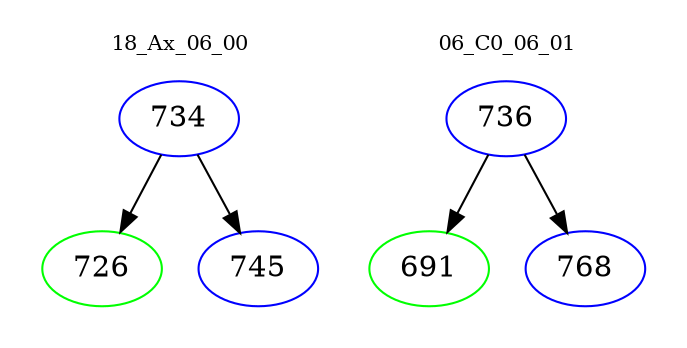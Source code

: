 digraph{
subgraph cluster_0 {
color = white
label = "18_Ax_06_00";
fontsize=10;
T0_734 [label="734", color="blue"]
T0_734 -> T0_726 [color="black"]
T0_726 [label="726", color="green"]
T0_734 -> T0_745 [color="black"]
T0_745 [label="745", color="blue"]
}
subgraph cluster_1 {
color = white
label = "06_C0_06_01";
fontsize=10;
T1_736 [label="736", color="blue"]
T1_736 -> T1_691 [color="black"]
T1_691 [label="691", color="green"]
T1_736 -> T1_768 [color="black"]
T1_768 [label="768", color="blue"]
}
}
